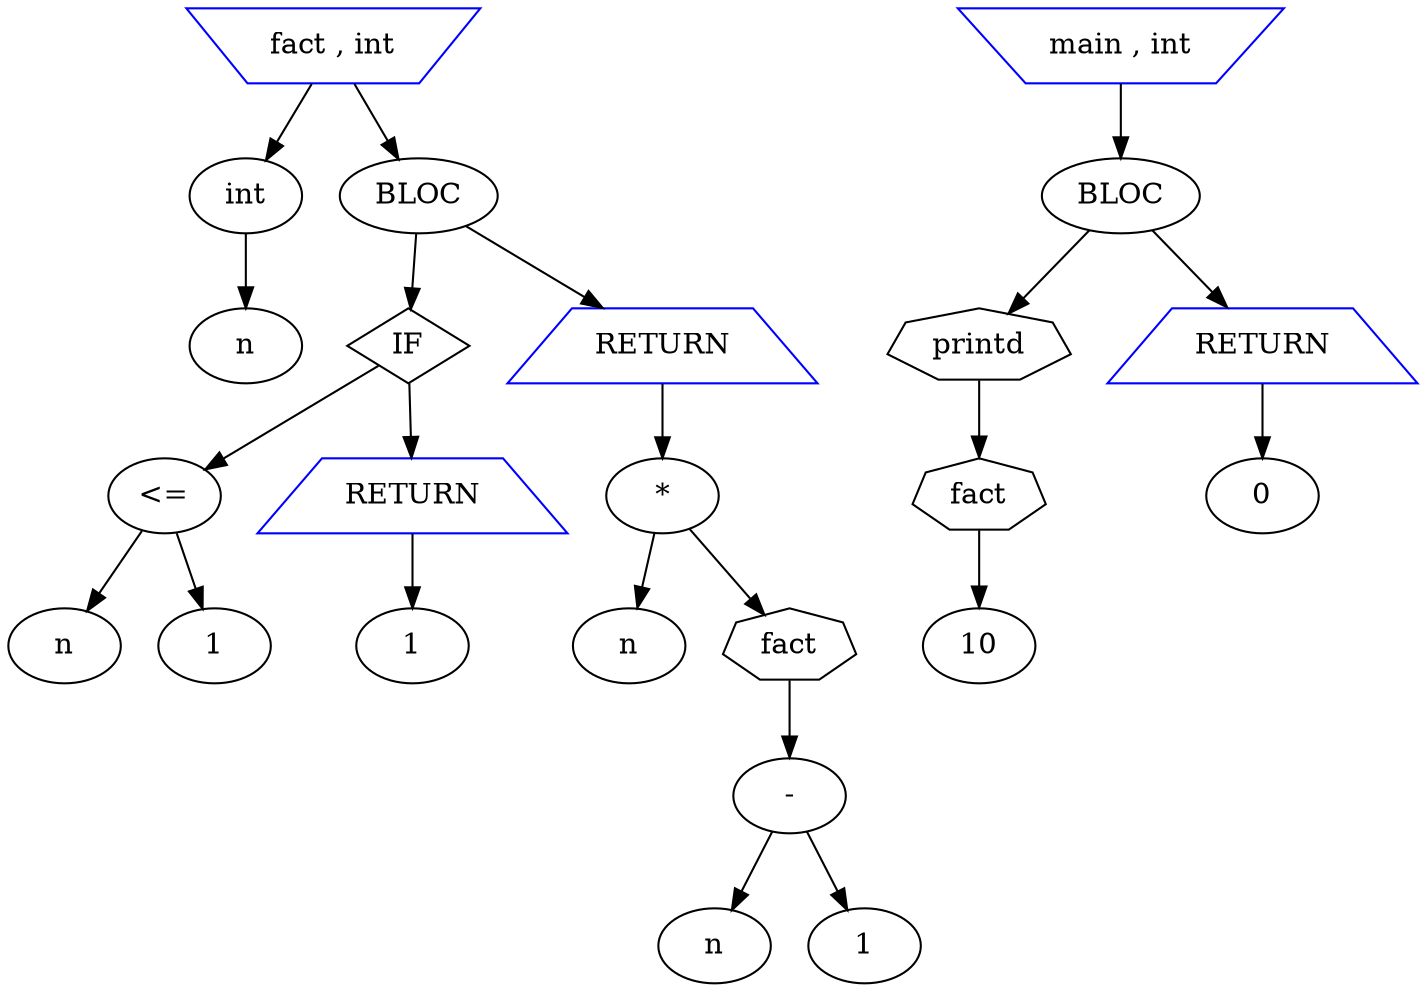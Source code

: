 digraph mon_graphe {

node_1 [label="fact , int"shape=invtrapezium color=blue];
node_2 [label="int"];
node_3 [label="n"];
node_5 [label="BLOC"];
node_7 [label="IF"shape=diamond];
node_8 [label="<="];
node_9 [label="n"];
node_10 [label="1"];
node_12 [label="RETURN"shape=trapezium color=blue];
node_13 [label="1"];
node_16 [label="RETURN"shape=trapezium color=blue];
node_17 [label="*"];
node_18 [label="n"];
node_19 [label="fact"shape=septagon];
node_20 [label="-"];
node_21 [label="n"];
node_22 [label="1"];
node_29 [label="main , int"shape=invtrapezium color=blue];
node_31 [label="BLOC"];
node_33 [label="printd"shape=septagon];
node_34 [label="fact"shape=septagon];
node_35 [label="10"];
node_38 [label="RETURN"shape=trapezium color=blue];
node_39 [label="0"];
node_1 -> node_2;
node_1 -> node_5;
node_2 -> node_3;
node_5 -> node_7;
node_5 -> node_16;
node_7 -> node_8;
node_7 -> node_12;
node_8 -> node_9;
node_8 -> node_10;
node_12 -> node_13;
node_16 -> node_17;
node_17 -> node_18;
node_17 -> node_19;
node_19 -> node_20;
node_20 -> node_21;
node_20 -> node_22;
node_29 -> node_31;
node_31 -> node_33;
node_31 -> node_38;
node_33 -> node_34;
node_34 -> node_35;
node_38 -> node_39;
}